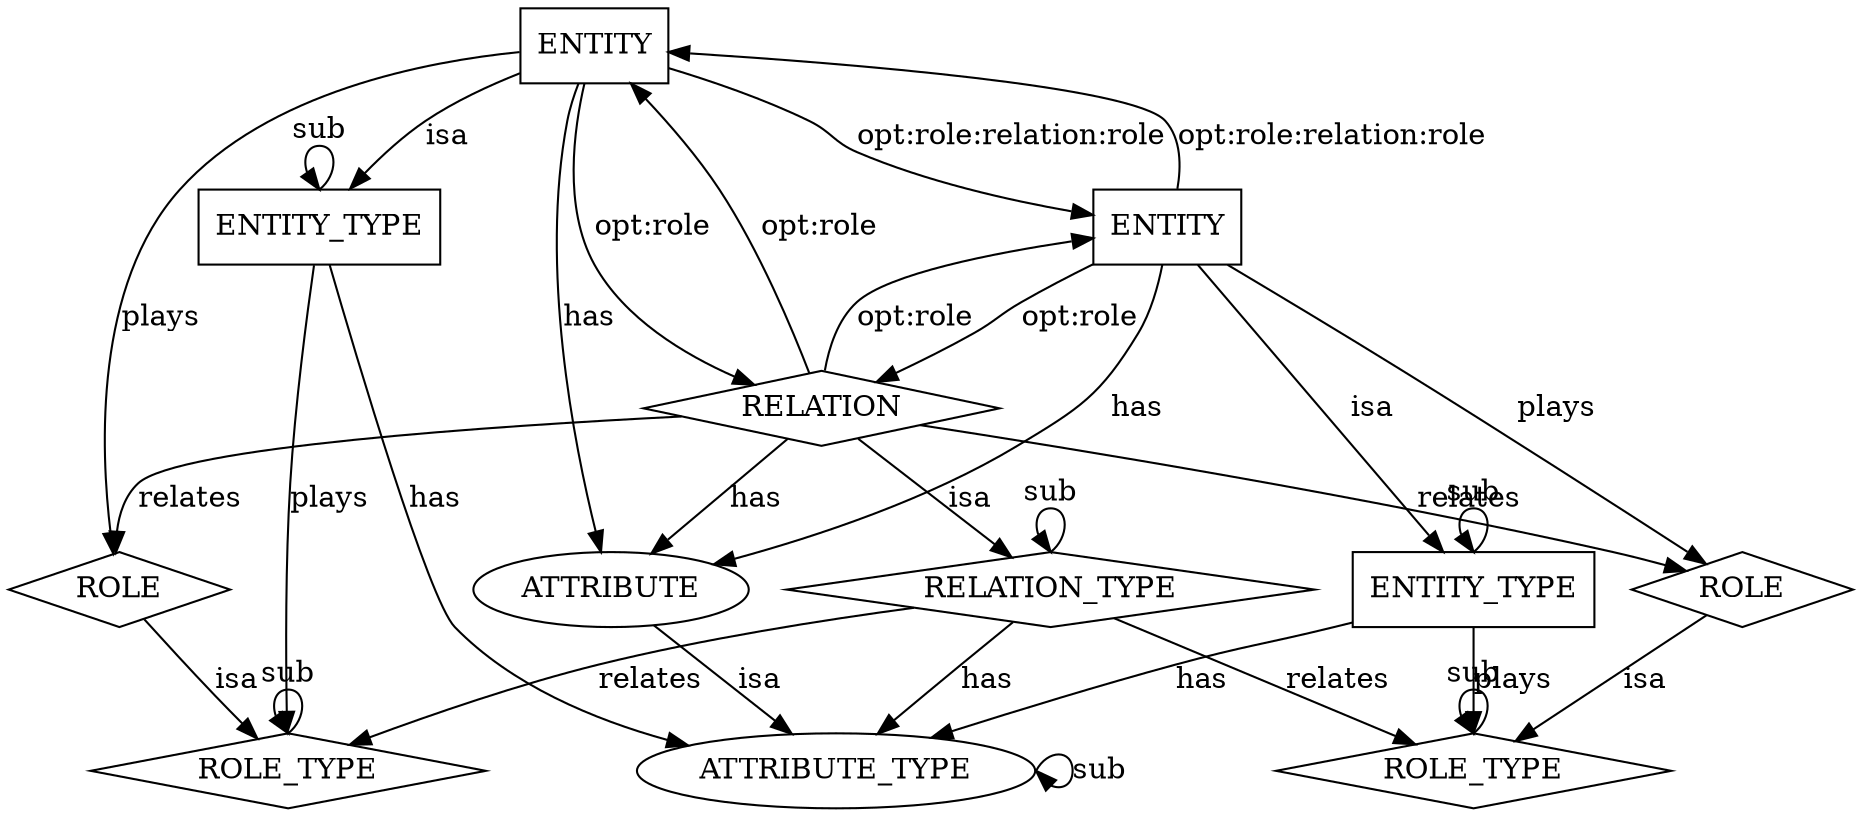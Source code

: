 digraph hypergraph {
    graph  [splines = true, mindist = 10.0]

    ENT_T1 [shape = rectangle,  label = "ENTITY_TYPE",    pos = "0,6!"    ]
    ENT_T2 [shape = rectangle,  label = "ENTITY_TYPE",    pos = "12,6!"   ]
    REL_T  [shape = diamond,    label = "RELATION_TYPE",  pos = "6,10!"   ]
    ROL_T1 [shape = diamond,    label = "ROLE_TYPE",      pos = "3,8!"    ]
    ROL_T2 [shape = diamond,    label = "ROLE_TYPE",      pos = "9,8!"    ]
    ATT_T  [shape = ellipse,    label = "ATTRIBUTE_TYPE", pos = "6,0!"    ]

    ENT1  [shape = rectangle, label = "ENTITY",     pos = "3,4!"  ]
    ENT2  [shape = rectangle, label = "ENTITY",     pos = "9,4!"  ]
    REL   [shape = diamond,   label = "RELATION",   pos = "6,6!"  ]
    ROL1  [shape = diamond,   label = "ROLE",       pos = "3,6!"  ]
    ROL2  [shape = diamond,   label = "ROLE",       pos = "9,6!"  ]
    ATT   [shape = ellipse,   label = "ATTRIBUTE",  pos = "6,2!"  ]

    ENT_T1:n    ->  ENT_T1:n    [label = "sub"]
    ENT_T2:n    ->  ENT_T2:n    [label = "sub"]
    REL_T:n     ->  REL_T:n     [label = "sub"]
    ROL_T1:n    ->  ROL_T1:n    [label = "sub"]
    ROL_T2:n    ->  ROL_T2:n    [label = "sub"]
    ATT_T:e     ->  ATT_T:e     [label = "sub"]

    ENT_T1  ->  ROL_T1  [label = "plays"]
    ENT_T1  ->  ATT_T   [label = "has"]
    ENT_T2  ->  ROL_T2  [label = "plays"]
    ENT_T2  ->  ATT_T   [label = "has"]

    REL_T   ->  ROL_T1  [label = "relates"]
    REL_T   ->  ROL_T2  [label = "relates"]
    REL_T   ->  ATT_T   [label = "has"]

    ENT1    ->  ENT_T1  [label = "isa"]
    ENT1    ->  ROL1    [label = "plays"]
    ENT1    ->  ATT     [label = "has"]
    ROL1    ->  ROL_T1  [label = "isa"]
    ENT2    ->  ENT_T2  [label = "isa"]
    ENT2    ->  ROL2    [label = "plays"]
    ENT2    ->  ATT     [label = "has"]
    ROL2    ->  ROL_T2  [label = "isa"]
    REL     ->  ROL1    [label = "relates"]
    REL     ->  ROL2    [label = "relates"]
    REL     ->  REL_T   [label = "isa"]
    REL     ->  ATT     [label = "has"]
    ATT     ->  ATT_T   [label = "isa"]

    ENT1  ->  ENT2    [label = "opt:role:relation:role"]
    ENT2  ->  ENT1    [label = "opt:role:relation:role"]
    REL   ->  ENT1    [label = "opt:role"]
    ENT1  ->  REL     [label = "opt:role"]
    REL   ->  ENT2    [label = "opt:role"]
    ENT2  ->  REL     [label = "opt:role"]
}